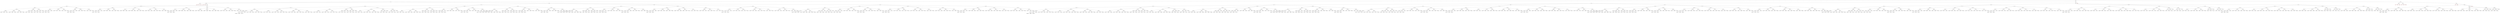 DiGraph {"(0, 0)" -> "(1, 2)";"(0, 0)" -> "(2, 3)";"(0, 0)" -> "(3, 3)";"(1, 2)" -> "(4, 4)";"(1, 2)" -> "(5, 5)";"(1, 2)" -> "(6, 5)";"(3, 3)" -> "(10, 5)";"(3, 3)" -> "(11, 6)";"(3, 3)" -> "(12, 6)";"(2, 3)" -> "(7, 5)";"(2, 3)" -> "(8, 6)";"(2, 3)" -> "(9, 6)";"(4, 4)" -> "(13, 6)";"(4, 4)" -> "(14, 7)";"(4, 4)" -> "(15, 7)";"(10, 5)" -> "(31, 7)";"(10, 5)" -> "(32, 8)";"(10, 5)" -> "(33, 8)";"(7, 5)" -> "(22, 7)";"(7, 5)" -> "(23, 8)";"(7, 5)" -> "(24, 8)";"(6, 5)" -> "(19, 7)";"(6, 5)" -> "(20, 8)";"(6, 5)" -> "(21, 8)";"(5, 5)" -> "(16, 7)";"(5, 5)" -> "(17, 8)";"(5, 5)" -> "(18, 8)";"(13, 6)" [color=red];"(12, 6)" -> "(37, 8)";"(12, 6)" -> "(38, 9)";"(12, 6)" -> "(39, 9)";"(11, 6)" -> "(34, 8)";"(11, 6)" -> "(35, 9)";"(11, 6)" -> "(36, 9)";"(9, 6)" [color=red];"(8, 6)" -> "(25, 8)";"(8, 6)" -> "(26, 9)";"(8, 6)" -> "(27, 9)";"(31, 7)" [color=red];"(22, 7)" -> "(67, 9)";"(22, 7)" -> "(68, 10)";"(22, 7)" -> "(69, 10)";"(19, 7)" -> "(58, 9)";"(19, 7)" -> "(59, 10)";"(19, 7)" -> "(60, 10)";"(16, 7)" [color=red];"(15, 7)" [color=red];"(14, 7)" [color=red];"(37, 8)" [color=red];"(34, 8)" [color=red];"(33, 8)" [color=red];"(32, 8)" [color=red];"(25, 8)" -> "(76, 10)";"(25, 8)" -> "(77, 11)";"(25, 8)" -> "(78, 11)";"(24, 8)" -> "(73, 10)";"(24, 8)" -> "(74, 11)";"(24, 8)" -> "(75, 11)";"(23, 8)" -> "(70, 10)";"(23, 8)" -> "(71, 11)";"(23, 8)" -> "(72, 11)";"(21, 8)" -> "(64, 10)";"(21, 8)" -> "(65, 11)";"(21, 8)" -> "(66, 11)";"(20, 8)" -> "(61, 10)";"(20, 8)" -> "(62, 11)";"(20, 8)" -> "(63, 11)";"(18, 8)" -> "(55, 10)";"(18, 8)" -> "(56, 11)";"(18, 8)" -> "(57, 11)";"(17, 8)" [color=red];"(67, 9)" -> "(202, 11)";"(67, 9)" -> "(203, 12)";"(67, 9)" -> "(204, 12)";"(58, 9)" -> "(175, 11)";"(58, 9)" -> "(176, 12)";"(58, 9)" -> "(177, 12)";"(39, 9)" -> "(118, 11)";"(39, 9)" -> "(119, 12)";"(39, 9)" -> "(120, 12)";"(38, 9)" [color=red];"(36, 9)" [color=red];"(35, 9)" [color=red];"(27, 9)" -> "(82, 11)";"(27, 9)" -> "(83, 12)";"(27, 9)" -> "(84, 12)";"(26, 9)" -> "(79, 11)";"(26, 9)" -> "(80, 12)";"(26, 9)" -> "(81, 12)";"(76, 10)" -> "(229, 12)";"(76, 10)" -> "(230, 13)";"(76, 10)" -> "(231, 13)";"(73, 10)" -> "(220, 12)";"(73, 10)" -> "(221, 13)";"(73, 10)" -> "(222, 13)";"(70, 10)" -> "(211, 12)";"(70, 10)" -> "(212, 13)";"(70, 10)" -> "(213, 13)";"(69, 10)" -> "(208, 12)";"(69, 10)" -> "(209, 13)";"(69, 10)" -> "(210, 13)";"(68, 10)" -> "(205, 12)";"(68, 10)" -> "(206, 13)";"(68, 10)" -> "(207, 13)";"(64, 10)" -> "(193, 12)";"(64, 10)" -> "(194, 13)";"(64, 10)" -> "(195, 13)";"(61, 10)" -> "(184, 12)";"(61, 10)" -> "(185, 13)";"(61, 10)" -> "(186, 13)";"(60, 10)" -> "(181, 12)";"(60, 10)" -> "(182, 13)";"(60, 10)" -> "(183, 13)";"(59, 10)" -> "(178, 12)";"(59, 10)" -> "(179, 13)";"(59, 10)" -> "(180, 13)";"(55, 10)" -> "(166, 12)";"(55, 10)" -> "(167, 13)";"(55, 10)" -> "(168, 13)";"(202, 11)" -> "(607, 13)";"(202, 11)" -> "(608, 14)";"(202, 11)" -> "(609, 14)";"(175, 11)" -> "(526, 13)";"(175, 11)" -> "(527, 14)";"(175, 11)" -> "(528, 14)";"(118, 11)" -> "(355, 13)";"(118, 11)" -> "(356, 14)";"(118, 11)" -> "(357, 14)";"(82, 11)" -> "(247, 13)";"(82, 11)" -> "(248, 14)";"(82, 11)" -> "(249, 14)";"(79, 11)" -> "(238, 13)";"(79, 11)" -> "(239, 14)";"(79, 11)" -> "(240, 14)";"(78, 11)" -> "(235, 13)";"(78, 11)" -> "(236, 14)";"(78, 11)" -> "(237, 14)";"(77, 11)" -> "(232, 13)";"(77, 11)" -> "(233, 14)";"(77, 11)" -> "(234, 14)";"(75, 11)" -> "(226, 13)";"(75, 11)" -> "(227, 14)";"(75, 11)" -> "(228, 14)";"(74, 11)" -> "(223, 13)";"(74, 11)" -> "(224, 14)";"(74, 11)" -> "(225, 14)";"(72, 11)" -> "(217, 13)";"(72, 11)" -> "(218, 14)";"(72, 11)" -> "(219, 14)";"(71, 11)" -> "(214, 13)";"(71, 11)" -> "(215, 14)";"(71, 11)" -> "(216, 14)";"(66, 11)" -> "(199, 13)";"(66, 11)" -> "(200, 14)";"(66, 11)" -> "(201, 14)";"(65, 11)" -> "(196, 13)";"(65, 11)" -> "(197, 14)";"(65, 11)" -> "(198, 14)";"(63, 11)" -> "(190, 13)";"(63, 11)" -> "(191, 14)";"(63, 11)" -> "(192, 14)";"(62, 11)" -> "(187, 13)";"(62, 11)" -> "(188, 14)";"(62, 11)" -> "(189, 14)";"(57, 11)" -> "(172, 13)";"(57, 11)" -> "(173, 14)";"(57, 11)" -> "(174, 14)";"(56, 11)" -> "(169, 13)";"(56, 11)" -> "(170, 14)";"(56, 11)" -> "(171, 14)";"(229, 12)" -> "(688, 14)";"(229, 12)" -> "(689, 15)";"(229, 12)" -> "(690, 15)";"(220, 12)" -> "(661, 14)";"(220, 12)" -> "(662, 15)";"(220, 12)" -> "(663, 15)";"(211, 12)" -> "(634, 14)";"(211, 12)" -> "(635, 15)";"(211, 12)" -> "(636, 15)";"(208, 12)" -> "(625, 14)";"(208, 12)" -> "(626, 15)";"(208, 12)" -> "(627, 15)";"(205, 12)" -> "(616, 14)";"(205, 12)" -> "(617, 15)";"(205, 12)" -> "(618, 15)";"(204, 12)" -> "(613, 14)";"(204, 12)" -> "(614, 15)";"(204, 12)" -> "(615, 15)";"(203, 12)" -> "(610, 14)";"(203, 12)" -> "(611, 15)";"(203, 12)" -> "(612, 15)";"(193, 12)" -> "(580, 14)";"(193, 12)" -> "(581, 15)";"(193, 12)" -> "(582, 15)";"(184, 12)" -> "(553, 14)";"(184, 12)" -> "(554, 15)";"(184, 12)" -> "(555, 15)";"(181, 12)" -> "(544, 14)";"(181, 12)" -> "(545, 15)";"(181, 12)" -> "(546, 15)";"(178, 12)" -> "(535, 14)";"(178, 12)" -> "(536, 15)";"(178, 12)" -> "(537, 15)";"(177, 12)" -> "(532, 14)";"(177, 12)" -> "(533, 15)";"(177, 12)" -> "(534, 15)";"(176, 12)" -> "(529, 14)";"(176, 12)" -> "(530, 15)";"(176, 12)" -> "(531, 15)";"(166, 12)" -> "(499, 14)";"(166, 12)" -> "(500, 15)";"(166, 12)" -> "(501, 15)";"(120, 12)" [color=red];"(119, 12)" -> "(358, 14)";"(119, 12)" -> "(359, 15)";"(119, 12)" -> "(360, 15)";"(84, 12)" -> "(253, 14)";"(84, 12)" -> "(254, 15)";"(84, 12)" -> "(255, 15)";"(83, 12)" -> "(250, 14)";"(83, 12)" -> "(251, 15)";"(83, 12)" -> "(252, 15)";"(81, 12)" -> "(244, 14)";"(81, 12)" -> "(245, 15)";"(81, 12)" -> "(246, 15)";"(80, 12)" -> "(241, 14)";"(80, 12)" -> "(242, 15)";"(80, 12)" -> "(243, 15)";"(607, 13)" -> "(1822, 15)";"(607, 13)" -> "(1823, 16)";"(607, 13)" -> "(1824, 16)";"(526, 13)" -> "(1579, 15)";"(526, 13)" -> "(1580, 16)";"(526, 13)" -> "(1581, 16)";"(355, 13)" -> "(1066, 15)";"(355, 13)" -> "(1067, 16)";"(355, 13)" -> "(1068, 16)";"(247, 13)" -> "(742, 15)";"(247, 13)" -> "(743, 16)";"(247, 13)" -> "(744, 16)";"(238, 13)" -> "(715, 15)";"(238, 13)" -> "(716, 16)";"(238, 13)" -> "(717, 16)";"(235, 13)" -> "(706, 15)";"(235, 13)" -> "(707, 16)";"(235, 13)" -> "(708, 16)";"(232, 13)" -> "(697, 15)";"(232, 13)" -> "(698, 16)";"(232, 13)" -> "(699, 16)";"(231, 13)" -> "(694, 15)";"(231, 13)" -> "(695, 16)";"(231, 13)" -> "(696, 16)";"(230, 13)" -> "(691, 15)";"(230, 13)" -> "(692, 16)";"(230, 13)" -> "(693, 16)";"(226, 13)" -> "(679, 15)";"(226, 13)" -> "(680, 16)";"(226, 13)" -> "(681, 16)";"(223, 13)" -> "(670, 15)";"(223, 13)" -> "(671, 16)";"(223, 13)" -> "(672, 16)";"(222, 13)" -> "(667, 15)";"(222, 13)" -> "(668, 16)";"(222, 13)" -> "(669, 16)";"(221, 13)" -> "(664, 15)";"(221, 13)" -> "(665, 16)";"(221, 13)" -> "(666, 16)";"(217, 13)" -> "(652, 15)";"(217, 13)" -> "(653, 16)";"(217, 13)" -> "(654, 16)";"(214, 13)" -> "(643, 15)";"(214, 13)" -> "(644, 16)";"(214, 13)" -> "(645, 16)";"(213, 13)" -> "(640, 15)";"(213, 13)" -> "(641, 16)";"(213, 13)" -> "(642, 16)";"(212, 13)" -> "(637, 15)";"(212, 13)" -> "(638, 16)";"(212, 13)" -> "(639, 16)";"(210, 13)" -> "(631, 15)";"(210, 13)" -> "(632, 16)";"(210, 13)" -> "(633, 16)";"(209, 13)" -> "(628, 15)";"(209, 13)" -> "(629, 16)";"(209, 13)" -> "(630, 16)";"(207, 13)" -> "(622, 15)";"(207, 13)" -> "(623, 16)";"(207, 13)" -> "(624, 16)";"(206, 13)" -> "(619, 15)";"(206, 13)" -> "(620, 16)";"(206, 13)" -> "(621, 16)";"(199, 13)" -> "(598, 15)";"(199, 13)" -> "(599, 16)";"(199, 13)" -> "(600, 16)";"(196, 13)" -> "(589, 15)";"(196, 13)" -> "(590, 16)";"(196, 13)" -> "(591, 16)";"(195, 13)" -> "(586, 15)";"(195, 13)" -> "(587, 16)";"(195, 13)" -> "(588, 16)";"(194, 13)" -> "(583, 15)";"(194, 13)" -> "(584, 16)";"(194, 13)" -> "(585, 16)";"(190, 13)" -> "(571, 15)";"(190, 13)" -> "(572, 16)";"(190, 13)" -> "(573, 16)";"(187, 13)" -> "(562, 15)";"(187, 13)" -> "(563, 16)";"(187, 13)" -> "(564, 16)";"(186, 13)" -> "(559, 15)";"(186, 13)" -> "(560, 16)";"(186, 13)" -> "(561, 16)";"(185, 13)" -> "(556, 15)";"(185, 13)" -> "(557, 16)";"(185, 13)" -> "(558, 16)";"(183, 13)" -> "(550, 15)";"(183, 13)" -> "(551, 16)";"(183, 13)" -> "(552, 16)";"(182, 13)" -> "(547, 15)";"(182, 13)" -> "(548, 16)";"(182, 13)" -> "(549, 16)";"(180, 13)" -> "(541, 15)";"(180, 13)" -> "(542, 16)";"(180, 13)" -> "(543, 16)";"(179, 13)" -> "(538, 15)";"(179, 13)" -> "(539, 16)";"(179, 13)" -> "(540, 16)";"(172, 13)" -> "(517, 15)";"(172, 13)" -> "(518, 16)";"(172, 13)" -> "(519, 16)";"(169, 13)" -> "(508, 15)";"(169, 13)" -> "(509, 16)";"(169, 13)" -> "(510, 16)";"(168, 13)" -> "(505, 15)";"(168, 13)" -> "(506, 16)";"(168, 13)" -> "(507, 16)";"(167, 13)" -> "(502, 15)";"(167, 13)" -> "(503, 16)";"(167, 13)" -> "(504, 16)";"(688, 14)" -> "(2065, 16)";"(688, 14)" -> "(2066, 17)";"(688, 14)" -> "(2067, 17)";"(661, 14)" -> "(1984, 16)";"(661, 14)" -> "(1985, 17)";"(661, 14)" -> "(1986, 17)";"(634, 14)" -> "(1903, 16)";"(634, 14)" -> "(1904, 17)";"(634, 14)" -> "(1905, 17)";"(625, 14)" -> "(1876, 16)";"(625, 14)" -> "(1877, 17)";"(625, 14)" -> "(1878, 17)";"(616, 14)" -> "(1849, 16)";"(616, 14)" -> "(1850, 17)";"(616, 14)" -> "(1851, 17)";"(613, 14)" -> "(1840, 16)";"(613, 14)" -> "(1841, 17)";"(613, 14)" -> "(1842, 17)";"(610, 14)" -> "(1831, 16)";"(610, 14)" -> "(1832, 17)";"(610, 14)" -> "(1833, 17)";"(609, 14)" -> "(1828, 16)";"(609, 14)" -> "(1829, 17)";"(609, 14)" -> "(1830, 17)";"(608, 14)" -> "(1825, 16)";"(608, 14)" -> "(1826, 17)";"(608, 14)" -> "(1827, 17)";"(580, 14)" -> "(1741, 16)";"(580, 14)" -> "(1742, 17)";"(580, 14)" -> "(1743, 17)";"(553, 14)" -> "(1660, 16)";"(553, 14)" -> "(1661, 17)";"(553, 14)" -> "(1662, 17)";"(544, 14)" -> "(1633, 16)";"(544, 14)" -> "(1634, 17)";"(544, 14)" -> "(1635, 17)";"(535, 14)" -> "(1606, 16)";"(535, 14)" -> "(1607, 17)";"(535, 14)" -> "(1608, 17)";"(532, 14)" -> "(1597, 16)";"(532, 14)" -> "(1598, 17)";"(532, 14)" -> "(1599, 17)";"(529, 14)" -> "(1588, 16)";"(529, 14)" -> "(1589, 17)";"(529, 14)" -> "(1590, 17)";"(528, 14)" -> "(1585, 16)";"(528, 14)" -> "(1586, 17)";"(528, 14)" -> "(1587, 17)";"(527, 14)" -> "(1582, 16)";"(527, 14)" -> "(1583, 17)";"(527, 14)" -> "(1584, 17)";"(499, 14)" -> "(1498, 16)";"(499, 14)" -> "(1499, 17)";"(499, 14)" -> "(1500, 17)";"(358, 14)" -> "(1075, 16)";"(358, 14)" -> "(1076, 17)";"(358, 14)" -> "(1077, 17)";"(357, 14)" -> "(1072, 16)";"(357, 14)" -> "(1073, 17)";"(357, 14)" -> "(1074, 17)";"(356, 14)" -> "(1069, 16)";"(356, 14)" -> "(1070, 17)";"(356, 14)" -> "(1071, 17)";"(253, 14)" -> "(760, 16)";"(253, 14)" -> "(761, 17)";"(253, 14)" -> "(762, 17)";"(250, 14)" -> "(751, 16)";"(250, 14)" -> "(752, 17)";"(250, 14)" -> "(753, 17)";"(249, 14)" -> "(748, 16)";"(249, 14)" -> "(749, 17)";"(249, 14)" -> "(750, 17)";"(248, 14)" -> "(745, 16)";"(248, 14)" -> "(746, 17)";"(248, 14)" -> "(747, 17)";"(244, 14)" -> "(733, 16)";"(244, 14)" -> "(734, 17)";"(244, 14)" -> "(735, 17)";"(241, 14)" -> "(724, 16)";"(241, 14)" -> "(725, 17)";"(241, 14)" -> "(726, 17)";"(240, 14)" -> "(721, 16)";"(240, 14)" -> "(722, 17)";"(240, 14)" -> "(723, 17)";"(239, 14)" -> "(718, 16)";"(239, 14)" -> "(719, 17)";"(239, 14)" -> "(720, 17)";"(237, 14)" -> "(712, 16)";"(237, 14)" -> "(713, 17)";"(237, 14)" -> "(714, 17)";"(236, 14)" -> "(709, 16)";"(236, 14)" -> "(710, 17)";"(236, 14)" -> "(711, 17)";"(234, 14)" -> "(703, 16)";"(234, 14)" -> "(704, 17)";"(234, 14)" -> "(705, 17)";"(233, 14)" -> "(700, 16)";"(233, 14)" -> "(701, 17)";"(233, 14)" -> "(702, 17)";"(228, 14)" -> "(685, 16)";"(228, 14)" -> "(686, 17)";"(228, 14)" -> "(687, 17)";"(227, 14)" -> "(682, 16)";"(227, 14)" -> "(683, 17)";"(227, 14)" -> "(684, 17)";"(225, 14)" -> "(676, 16)";"(225, 14)" -> "(677, 17)";"(225, 14)" -> "(678, 17)";"(224, 14)" -> "(673, 16)";"(224, 14)" -> "(674, 17)";"(224, 14)" -> "(675, 17)";"(219, 14)" -> "(658, 16)";"(219, 14)" -> "(659, 17)";"(219, 14)" -> "(660, 17)";"(218, 14)" -> "(655, 16)";"(218, 14)" -> "(656, 17)";"(218, 14)" -> "(657, 17)";"(216, 14)" -> "(649, 16)";"(216, 14)" -> "(650, 17)";"(216, 14)" -> "(651, 17)";"(215, 14)" -> "(646, 16)";"(215, 14)" -> "(647, 17)";"(215, 14)" -> "(648, 17)";"(201, 14)" -> "(604, 16)";"(201, 14)" -> "(605, 17)";"(201, 14)" -> "(606, 17)";"(200, 14)" -> "(601, 16)";"(200, 14)" -> "(602, 17)";"(200, 14)" -> "(603, 17)";"(198, 14)" -> "(595, 16)";"(198, 14)" -> "(596, 17)";"(198, 14)" -> "(597, 17)";"(197, 14)" -> "(592, 16)";"(197, 14)" -> "(593, 17)";"(197, 14)" -> "(594, 17)";"(192, 14)" -> "(577, 16)";"(192, 14)" -> "(578, 17)";"(192, 14)" -> "(579, 17)";"(191, 14)" -> "(574, 16)";"(191, 14)" -> "(575, 17)";"(191, 14)" -> "(576, 17)";"(189, 14)" -> "(568, 16)";"(189, 14)" -> "(569, 17)";"(189, 14)" -> "(570, 17)";"(188, 14)" -> "(565, 16)";"(188, 14)" -> "(566, 17)";"(188, 14)" -> "(567, 17)";"(174, 14)" -> "(523, 16)";"(174, 14)" -> "(524, 17)";"(174, 14)" -> "(525, 17)";"(173, 14)" -> "(520, 16)";"(173, 14)" -> "(521, 17)";"(173, 14)" -> "(522, 17)";"(171, 14)" -> "(514, 16)";"(171, 14)" -> "(515, 17)";"(171, 14)" -> "(516, 17)";"(170, 14)" -> "(511, 16)";"(170, 14)" -> "(512, 17)";"(170, 14)" -> "(513, 17)";"(1822, 15)" -> "(5467, 17)";"(1822, 15)" -> "(5468, 18)";"(1822, 15)" -> "(5469, 18)";"(1579, 15)" -> "(4738, 17)";"(1579, 15)" -> "(4739, 18)";"(1579, 15)" -> "(4740, 18)";"(1066, 15)" -> "(3199, 17)";"(1066, 15)" -> "(3200, 18)";"(1066, 15)" -> "(3201, 18)";"(742, 15)" -> "(2227, 17)";"(742, 15)" -> "(2228, 18)";"(742, 15)" -> "(2229, 18)";"(715, 15)" -> "(2146, 17)";"(715, 15)" -> "(2147, 18)";"(715, 15)" -> "(2148, 18)";"(706, 15)" -> "(2119, 17)";"(706, 15)" -> "(2120, 18)";"(706, 15)" -> "(2121, 18)";"(697, 15)" -> "(2092, 17)";"(697, 15)" -> "(2093, 18)";"(697, 15)" -> "(2094, 18)";"(694, 15)" -> "(2083, 17)";"(694, 15)" -> "(2084, 18)";"(694, 15)" -> "(2085, 18)";"(691, 15)" -> "(2074, 17)";"(691, 15)" -> "(2075, 18)";"(691, 15)" -> "(2076, 18)";"(690, 15)" -> "(2071, 17)";"(690, 15)" -> "(2072, 18)";"(690, 15)" -> "(2073, 18)";"(689, 15)" -> "(2068, 17)";"(689, 15)" -> "(2069, 18)";"(689, 15)" -> "(2070, 18)";"(679, 15)" -> "(2038, 17)";"(679, 15)" -> "(2039, 18)";"(679, 15)" -> "(2040, 18)";"(670, 15)" -> "(2011, 17)";"(670, 15)" -> "(2012, 18)";"(670, 15)" -> "(2013, 18)";"(667, 15)" -> "(2002, 17)";"(667, 15)" -> "(2003, 18)";"(667, 15)" -> "(2004, 18)";"(664, 15)" -> "(1993, 17)";"(664, 15)" -> "(1994, 18)";"(664, 15)" -> "(1995, 18)";"(663, 15)" -> "(1990, 17)";"(663, 15)" -> "(1991, 18)";"(663, 15)" -> "(1992, 18)";"(662, 15)" -> "(1987, 17)";"(662, 15)" -> "(1988, 18)";"(662, 15)" -> "(1989, 18)";"(652, 15)" -> "(1957, 17)";"(652, 15)" -> "(1958, 18)";"(652, 15)" -> "(1959, 18)";"(643, 15)" -> "(1930, 17)";"(643, 15)" -> "(1931, 18)";"(643, 15)" -> "(1932, 18)";"(640, 15)" -> "(1921, 17)";"(640, 15)" -> "(1922, 18)";"(640, 15)" -> "(1923, 18)";"(637, 15)" -> "(1912, 17)";"(637, 15)" -> "(1913, 18)";"(637, 15)" -> "(1914, 18)";"(636, 15)" -> "(1909, 17)";"(636, 15)" -> "(1910, 18)";"(636, 15)" -> "(1911, 18)";"(635, 15)" -> "(1906, 17)";"(635, 15)" -> "(1907, 18)";"(635, 15)" -> "(1908, 18)";"(631, 15)" -> "(1894, 17)";"(631, 15)" -> "(1895, 18)";"(631, 15)" -> "(1896, 18)";"(628, 15)" -> "(1885, 17)";"(628, 15)" -> "(1886, 18)";"(628, 15)" -> "(1887, 18)";"(627, 15)" -> "(1882, 17)";"(627, 15)" -> "(1883, 18)";"(627, 15)" -> "(1884, 18)";"(626, 15)" -> "(1879, 17)";"(626, 15)" -> "(1880, 18)";"(626, 15)" -> "(1881, 18)";"(622, 15)" -> "(1867, 17)";"(622, 15)" -> "(1868, 18)";"(622, 15)" -> "(1869, 18)";"(619, 15)" -> "(1858, 17)";"(619, 15)" -> "(1859, 18)";"(619, 15)" -> "(1860, 18)";"(618, 15)" -> "(1855, 17)";"(618, 15)" -> "(1856, 18)";"(618, 15)" -> "(1857, 18)";"(617, 15)" -> "(1852, 17)";"(617, 15)" -> "(1853, 18)";"(617, 15)" -> "(1854, 18)";"(615, 15)" -> "(1846, 17)";"(615, 15)" -> "(1847, 18)";"(615, 15)" -> "(1848, 18)";"(614, 15)" -> "(1843, 17)";"(614, 15)" -> "(1844, 18)";"(614, 15)" -> "(1845, 18)";"(612, 15)" -> "(1837, 17)";"(612, 15)" -> "(1838, 18)";"(612, 15)" -> "(1839, 18)";"(611, 15)" -> "(1834, 17)";"(611, 15)" -> "(1835, 18)";"(611, 15)" -> "(1836, 18)";"(598, 15)" -> "(1795, 17)";"(598, 15)" -> "(1796, 18)";"(598, 15)" -> "(1797, 18)";"(589, 15)" -> "(1768, 17)";"(589, 15)" -> "(1769, 18)";"(589, 15)" -> "(1770, 18)";"(586, 15)" -> "(1759, 17)";"(586, 15)" -> "(1760, 18)";"(586, 15)" -> "(1761, 18)";"(583, 15)" -> "(1750, 17)";"(583, 15)" -> "(1751, 18)";"(583, 15)" -> "(1752, 18)";"(582, 15)" -> "(1747, 17)";"(582, 15)" -> "(1748, 18)";"(582, 15)" -> "(1749, 18)";"(581, 15)" -> "(1744, 17)";"(581, 15)" -> "(1745, 18)";"(581, 15)" -> "(1746, 18)";"(571, 15)" -> "(1714, 17)";"(571, 15)" -> "(1715, 18)";"(571, 15)" -> "(1716, 18)";"(562, 15)" -> "(1687, 17)";"(562, 15)" -> "(1688, 18)";"(562, 15)" -> "(1689, 18)";"(559, 15)" -> "(1678, 17)";"(559, 15)" -> "(1679, 18)";"(559, 15)" -> "(1680, 18)";"(556, 15)" -> "(1669, 17)";"(556, 15)" -> "(1670, 18)";"(556, 15)" -> "(1671, 18)";"(555, 15)" -> "(1666, 17)";"(555, 15)" -> "(1667, 18)";"(555, 15)" -> "(1668, 18)";"(554, 15)" -> "(1663, 17)";"(554, 15)" -> "(1664, 18)";"(554, 15)" -> "(1665, 18)";"(550, 15)" -> "(1651, 17)";"(550, 15)" -> "(1652, 18)";"(550, 15)" -> "(1653, 18)";"(547, 15)" -> "(1642, 17)";"(547, 15)" -> "(1643, 18)";"(547, 15)" -> "(1644, 18)";"(546, 15)" -> "(1639, 17)";"(546, 15)" -> "(1640, 18)";"(546, 15)" -> "(1641, 18)";"(545, 15)" -> "(1636, 17)";"(545, 15)" -> "(1637, 18)";"(545, 15)" -> "(1638, 18)";"(541, 15)" -> "(1624, 17)";"(541, 15)" -> "(1625, 18)";"(541, 15)" -> "(1626, 18)";"(538, 15)" -> "(1615, 17)";"(538, 15)" -> "(1616, 18)";"(538, 15)" -> "(1617, 18)";"(537, 15)" -> "(1612, 17)";"(537, 15)" -> "(1613, 18)";"(537, 15)" -> "(1614, 18)";"(536, 15)" -> "(1609, 17)";"(536, 15)" -> "(1610, 18)";"(536, 15)" -> "(1611, 18)";"(534, 15)" -> "(1603, 17)";"(534, 15)" -> "(1604, 18)";"(534, 15)" -> "(1605, 18)";"(533, 15)" -> "(1600, 17)";"(533, 15)" -> "(1601, 18)";"(533, 15)" -> "(1602, 18)";"(531, 15)" -> "(1594, 17)";"(531, 15)" -> "(1595, 18)";"(531, 15)" -> "(1596, 18)";"(530, 15)" -> "(1591, 17)";"(530, 15)" -> "(1592, 18)";"(530, 15)" -> "(1593, 18)";"(517, 15)" -> "(1552, 17)";"(517, 15)" -> "(1553, 18)";"(517, 15)" -> "(1554, 18)";"(508, 15)" -> "(1525, 17)";"(508, 15)" -> "(1526, 18)";"(508, 15)" -> "(1527, 18)";"(505, 15)" -> "(1516, 17)";"(505, 15)" -> "(1517, 18)";"(505, 15)" -> "(1518, 18)";"(502, 15)" -> "(1507, 17)";"(502, 15)" -> "(1508, 18)";"(502, 15)" -> "(1509, 18)";"(501, 15)" -> "(1504, 17)";"(501, 15)" -> "(1505, 18)";"(501, 15)" -> "(1506, 18)";"(500, 15)" -> "(1501, 17)";"(500, 15)" -> "(1502, 18)";"(500, 15)" -> "(1503, 18)";"(360, 15)" -> "(1081, 17)";"(360, 15)" -> "(1082, 18)";"(360, 15)" -> "(1083, 18)";"(359, 15)" -> "(1078, 17)";"(359, 15)" -> "(1079, 18)";"(359, 15)" -> "(1080, 18)";"(255, 15)" -> "(766, 17)";"(255, 15)" -> "(767, 18)";"(255, 15)" -> "(768, 18)";"(254, 15)" -> "(763, 17)";"(254, 15)" -> "(764, 18)";"(254, 15)" -> "(765, 18)";"(252, 15)" -> "(757, 17)";"(252, 15)" -> "(758, 18)";"(252, 15)" -> "(759, 18)";"(251, 15)" -> "(754, 17)";"(251, 15)" -> "(755, 18)";"(251, 15)" -> "(756, 18)";"(246, 15)" -> "(739, 17)";"(246, 15)" -> "(740, 18)";"(246, 15)" -> "(741, 18)";"(245, 15)" -> "(736, 17)";"(245, 15)" -> "(737, 18)";"(245, 15)" -> "(738, 18)";"(243, 15)" -> "(730, 17)";"(243, 15)" -> "(731, 18)";"(243, 15)" -> "(732, 18)";"(242, 15)" -> "(727, 17)";"(242, 15)" -> "(728, 18)";"(242, 15)" -> "(729, 18)";"(2065, 16)" -> "(6196, 18)";"(2065, 16)" -> "(6197, 19)";"(2065, 16)" -> "(6198, 19)";"(1984, 16)" -> "(5953, 18)";"(1984, 16)" -> "(5954, 19)";"(1984, 16)" -> "(5955, 19)";"(1903, 16)" -> "(5710, 18)";"(1903, 16)" -> "(5711, 19)";"(1903, 16)" -> "(5712, 19)";"(1876, 16)" -> "(5629, 18)";"(1876, 16)" -> "(5630, 19)";"(1876, 16)" -> "(5631, 19)";"(1849, 16)" -> "(5548, 18)";"(1849, 16)" -> "(5549, 19)";"(1849, 16)" -> "(5550, 19)";"(1840, 16)" -> "(5521, 18)";"(1840, 16)" -> "(5522, 19)";"(1840, 16)" -> "(5523, 19)";"(1831, 16)" -> "(5494, 18)";"(1831, 16)" -> "(5495, 19)";"(1831, 16)" -> "(5496, 19)";"(1828, 16)" -> "(5485, 18)";"(1828, 16)" -> "(5486, 19)";"(1828, 16)" -> "(5487, 19)";"(1825, 16)" -> "(5476, 18)";"(1825, 16)" -> "(5477, 19)";"(1825, 16)" -> "(5478, 19)";"(1824, 16)" -> "(5473, 18)";"(1824, 16)" -> "(5474, 19)";"(1824, 16)" -> "(5475, 19)";"(1823, 16)" -> "(5470, 18)";"(1823, 16)" -> "(5471, 19)";"(1823, 16)" -> "(5472, 19)";"(1741, 16)" -> "(5224, 18)";"(1741, 16)" -> "(5225, 19)";"(1741, 16)" -> "(5226, 19)";"(1660, 16)" -> "(4981, 18)";"(1660, 16)" -> "(4982, 19)";"(1660, 16)" -> "(4983, 19)";"(1633, 16)" -> "(4900, 18)";"(1633, 16)" -> "(4901, 19)";"(1633, 16)" -> "(4902, 19)";"(1606, 16)" -> "(4819, 18)";"(1606, 16)" -> "(4820, 19)";"(1606, 16)" -> "(4821, 19)";"(1597, 16)" -> "(4792, 18)";"(1597, 16)" -> "(4793, 19)";"(1597, 16)" -> "(4794, 19)";"(1588, 16)" -> "(4765, 18)";"(1588, 16)" -> "(4766, 19)";"(1588, 16)" -> "(4767, 19)";"(1585, 16)" -> "(4756, 18)";"(1585, 16)" -> "(4757, 19)";"(1585, 16)" -> "(4758, 19)";"(1582, 16)" -> "(4747, 18)";"(1582, 16)" -> "(4748, 19)";"(1582, 16)" -> "(4749, 19)";"(1581, 16)" -> "(4744, 18)";"(1581, 16)" -> "(4745, 19)";"(1581, 16)" -> "(4746, 19)";"(1580, 16)" -> "(4741, 18)";"(1580, 16)" -> "(4742, 19)";"(1580, 16)" -> "(4743, 19)";"(1498, 16)" -> "(4495, 18)";"(1498, 16)" -> "(4496, 19)";"(1498, 16)" -> "(4497, 19)";"(1075, 16)" -> "(3226, 18)";"(1075, 16)" -> "(3227, 19)";"(1075, 16)" -> "(3228, 19)";"(1072, 16)" -> "(3217, 18)";"(1072, 16)" -> "(3218, 19)";"(1072, 16)" -> "(3219, 19)";"(1069, 16)" -> "(3208, 18)";"(1069, 16)" -> "(3209, 19)";"(1069, 16)" -> "(3210, 19)";"(1068, 16)" -> "(3205, 18)";"(1068, 16)" -> "(3206, 19)";"(1068, 16)" -> "(3207, 19)";"(1067, 16)" -> "(3202, 18)";"(1067, 16)" -> "(3203, 19)";"(1067, 16)" -> "(3204, 19)";"(760, 16)" -> "(2281, 18)";"(760, 16)" -> "(2282, 19)";"(760, 16)" -> "(2283, 19)";"(751, 16)" -> "(2254, 18)";"(751, 16)" -> "(2255, 19)";"(751, 16)" -> "(2256, 19)";"(748, 16)" -> "(2245, 18)";"(748, 16)" -> "(2246, 19)";"(748, 16)" -> "(2247, 19)";"(745, 16)" -> "(2236, 18)";"(745, 16)" -> "(2237, 19)";"(745, 16)" -> "(2238, 19)";"(744, 16)" -> "(2233, 18)";"(744, 16)" -> "(2234, 19)";"(744, 16)" -> "(2235, 19)";"(743, 16)" -> "(2230, 18)";"(743, 16)" -> "(2231, 19)";"(743, 16)" -> "(2232, 19)";"(733, 16)" -> "(2200, 18)";"(733, 16)" -> "(2201, 19)";"(733, 16)" -> "(2202, 19)";"(724, 16)" -> "(2173, 18)";"(724, 16)" -> "(2174, 19)";"(724, 16)" -> "(2175, 19)";"(721, 16)" -> "(2164, 18)";"(721, 16)" -> "(2165, 19)";"(721, 16)" -> "(2166, 19)";"(718, 16)" -> "(2155, 18)";"(718, 16)" -> "(2156, 19)";"(718, 16)" -> "(2157, 19)";"(717, 16)" -> "(2152, 18)";"(717, 16)" -> "(2153, 19)";"(717, 16)" -> "(2154, 19)";"(716, 16)" -> "(2149, 18)";"(716, 16)" -> "(2150, 19)";"(716, 16)" -> "(2151, 19)";"(712, 16)" -> "(2137, 18)";"(712, 16)" -> "(2138, 19)";"(712, 16)" -> "(2139, 19)";"(709, 16)" -> "(2128, 18)";"(709, 16)" -> "(2129, 19)";"(709, 16)" -> "(2130, 19)";"(708, 16)" -> "(2125, 18)";"(708, 16)" -> "(2126, 19)";"(708, 16)" -> "(2127, 19)";"(707, 16)" -> "(2122, 18)";"(707, 16)" -> "(2123, 19)";"(707, 16)" -> "(2124, 19)";"(703, 16)" -> "(2110, 18)";"(703, 16)" -> "(2111, 19)";"(703, 16)" -> "(2112, 19)";"(700, 16)" -> "(2101, 18)";"(700, 16)" -> "(2102, 19)";"(700, 16)" -> "(2103, 19)";"(699, 16)" -> "(2098, 18)";"(699, 16)" -> "(2099, 19)";"(699, 16)" -> "(2100, 19)";"(698, 16)" -> "(2095, 18)";"(698, 16)" -> "(2096, 19)";"(698, 16)" -> "(2097, 19)";"(696, 16)" -> "(2089, 18)";"(696, 16)" -> "(2090, 19)";"(696, 16)" -> "(2091, 19)";"(695, 16)" -> "(2086, 18)";"(695, 16)" -> "(2087, 19)";"(695, 16)" -> "(2088, 19)";"(693, 16)" -> "(2080, 18)";"(693, 16)" -> "(2081, 19)";"(693, 16)" -> "(2082, 19)";"(692, 16)" -> "(2077, 18)";"(692, 16)" -> "(2078, 19)";"(692, 16)" -> "(2079, 19)";"(685, 16)" -> "(2056, 18)";"(685, 16)" -> "(2057, 19)";"(685, 16)" -> "(2058, 19)";"(682, 16)" -> "(2047, 18)";"(682, 16)" -> "(2048, 19)";"(682, 16)" -> "(2049, 19)";"(681, 16)" -> "(2044, 18)";"(681, 16)" -> "(2045, 19)";"(681, 16)" -> "(2046, 19)";"(680, 16)" -> "(2041, 18)";"(680, 16)" -> "(2042, 19)";"(680, 16)" -> "(2043, 19)";"(676, 16)" -> "(2029, 18)";"(676, 16)" -> "(2030, 19)";"(676, 16)" -> "(2031, 19)";"(673, 16)" -> "(2020, 18)";"(673, 16)" -> "(2021, 19)";"(673, 16)" -> "(2022, 19)";"(672, 16)" -> "(2017, 18)";"(672, 16)" -> "(2018, 19)";"(672, 16)" -> "(2019, 19)";"(671, 16)" -> "(2014, 18)";"(671, 16)" -> "(2015, 19)";"(671, 16)" -> "(2016, 19)";"(669, 16)" -> "(2008, 18)";"(669, 16)" -> "(2009, 19)";"(669, 16)" -> "(2010, 19)";"(668, 16)" -> "(2005, 18)";"(668, 16)" -> "(2006, 19)";"(668, 16)" -> "(2007, 19)";"(666, 16)" -> "(1999, 18)";"(666, 16)" -> "(2000, 19)";"(666, 16)" -> "(2001, 19)";"(665, 16)" -> "(1996, 18)";"(665, 16)" -> "(1997, 19)";"(665, 16)" -> "(1998, 19)";"(658, 16)" -> "(1975, 18)";"(658, 16)" -> "(1976, 19)";"(658, 16)" -> "(1977, 19)";"(655, 16)" -> "(1966, 18)";"(655, 16)" -> "(1967, 19)";"(655, 16)" -> "(1968, 19)";"(654, 16)" -> "(1963, 18)";"(654, 16)" -> "(1964, 19)";"(654, 16)" -> "(1965, 19)";"(653, 16)" -> "(1960, 18)";"(653, 16)" -> "(1961, 19)";"(653, 16)" -> "(1962, 19)";"(649, 16)" -> "(1948, 18)";"(649, 16)" -> "(1949, 19)";"(649, 16)" -> "(1950, 19)";"(646, 16)" -> "(1939, 18)";"(646, 16)" -> "(1940, 19)";"(646, 16)" -> "(1941, 19)";"(645, 16)" -> "(1936, 18)";"(645, 16)" -> "(1937, 19)";"(645, 16)" -> "(1938, 19)";"(644, 16)" -> "(1933, 18)";"(644, 16)" -> "(1934, 19)";"(644, 16)" -> "(1935, 19)";"(642, 16)" -> "(1927, 18)";"(642, 16)" -> "(1928, 19)";"(642, 16)" -> "(1929, 19)";"(641, 16)" -> "(1924, 18)";"(641, 16)" -> "(1925, 19)";"(641, 16)" -> "(1926, 19)";"(639, 16)" -> "(1918, 18)";"(639, 16)" -> "(1919, 19)";"(639, 16)" -> "(1920, 19)";"(638, 16)" -> "(1915, 18)";"(638, 16)" -> "(1916, 19)";"(638, 16)" -> "(1917, 19)";"(633, 16)" -> "(1900, 18)";"(633, 16)" -> "(1901, 19)";"(633, 16)" -> "(1902, 19)";"(632, 16)" -> "(1897, 18)";"(632, 16)" -> "(1898, 19)";"(632, 16)" -> "(1899, 19)";"(630, 16)" -> "(1891, 18)";"(630, 16)" -> "(1892, 19)";"(630, 16)" -> "(1893, 19)";"(629, 16)" -> "(1888, 18)";"(629, 16)" -> "(1889, 19)";"(629, 16)" -> "(1890, 19)";"(624, 16)" -> "(1873, 18)";"(624, 16)" -> "(1874, 19)";"(624, 16)" -> "(1875, 19)";"(623, 16)" -> "(1870, 18)";"(623, 16)" -> "(1871, 19)";"(623, 16)" -> "(1872, 19)";"(621, 16)" -> "(1864, 18)";"(621, 16)" -> "(1865, 19)";"(621, 16)" -> "(1866, 19)";"(620, 16)" -> "(1861, 18)";"(620, 16)" -> "(1862, 19)";"(620, 16)" -> "(1863, 19)";"(604, 16)" -> "(1813, 18)";"(604, 16)" -> "(1814, 19)";"(604, 16)" -> "(1815, 19)";"(601, 16)" -> "(1804, 18)";"(601, 16)" -> "(1805, 19)";"(601, 16)" -> "(1806, 19)";"(600, 16)" -> "(1801, 18)";"(600, 16)" -> "(1802, 19)";"(600, 16)" -> "(1803, 19)";"(599, 16)" -> "(1798, 18)";"(599, 16)" -> "(1799, 19)";"(599, 16)" -> "(1800, 19)";"(595, 16)" -> "(1786, 18)";"(595, 16)" -> "(1787, 19)";"(595, 16)" -> "(1788, 19)";"(592, 16)" -> "(1777, 18)";"(592, 16)" -> "(1778, 19)";"(592, 16)" -> "(1779, 19)";"(591, 16)" -> "(1774, 18)";"(591, 16)" -> "(1775, 19)";"(591, 16)" -> "(1776, 19)";"(590, 16)" -> "(1771, 18)";"(590, 16)" -> "(1772, 19)";"(590, 16)" -> "(1773, 19)";"(588, 16)" -> "(1765, 18)";"(588, 16)" -> "(1766, 19)";"(588, 16)" -> "(1767, 19)";"(587, 16)" -> "(1762, 18)";"(587, 16)" -> "(1763, 19)";"(587, 16)" -> "(1764, 19)";"(585, 16)" -> "(1756, 18)";"(585, 16)" -> "(1757, 19)";"(585, 16)" -> "(1758, 19)";"(584, 16)" -> "(1753, 18)";"(584, 16)" -> "(1754, 19)";"(584, 16)" -> "(1755, 19)";"(577, 16)" -> "(1732, 18)";"(577, 16)" -> "(1733, 19)";"(577, 16)" -> "(1734, 19)";"(574, 16)" -> "(1723, 18)";"(574, 16)" -> "(1724, 19)";"(574, 16)" -> "(1725, 19)";"(573, 16)" -> "(1720, 18)";"(573, 16)" -> "(1721, 19)";"(573, 16)" -> "(1722, 19)";"(572, 16)" -> "(1717, 18)";"(572, 16)" -> "(1718, 19)";"(572, 16)" -> "(1719, 19)";"(568, 16)" -> "(1705, 18)";"(568, 16)" -> "(1706, 19)";"(568, 16)" -> "(1707, 19)";"(565, 16)" -> "(1696, 18)";"(565, 16)" -> "(1697, 19)";"(565, 16)" -> "(1698, 19)";"(564, 16)" -> "(1693, 18)";"(564, 16)" -> "(1694, 19)";"(564, 16)" -> "(1695, 19)";"(563, 16)" -> "(1690, 18)";"(563, 16)" -> "(1691, 19)";"(563, 16)" -> "(1692, 19)";"(561, 16)" -> "(1684, 18)";"(561, 16)" -> "(1685, 19)";"(561, 16)" -> "(1686, 19)";"(560, 16)" -> "(1681, 18)";"(560, 16)" -> "(1682, 19)";"(560, 16)" -> "(1683, 19)";"(558, 16)" -> "(1675, 18)";"(558, 16)" -> "(1676, 19)";"(558, 16)" -> "(1677, 19)";"(557, 16)" -> "(1672, 18)";"(557, 16)" -> "(1673, 19)";"(557, 16)" -> "(1674, 19)";"(552, 16)" -> "(1657, 18)";"(552, 16)" -> "(1658, 19)";"(552, 16)" -> "(1659, 19)";"(551, 16)" -> "(1654, 18)";"(551, 16)" -> "(1655, 19)";"(551, 16)" -> "(1656, 19)";"(549, 16)" -> "(1648, 18)";"(549, 16)" -> "(1649, 19)";"(549, 16)" -> "(1650, 19)";"(548, 16)" -> "(1645, 18)";"(548, 16)" -> "(1646, 19)";"(548, 16)" -> "(1647, 19)";"(543, 16)" -> "(1630, 18)";"(543, 16)" -> "(1631, 19)";"(543, 16)" -> "(1632, 19)";"(542, 16)" -> "(1627, 18)";"(542, 16)" -> "(1628, 19)";"(542, 16)" -> "(1629, 19)";"(540, 16)" -> "(1621, 18)";"(540, 16)" -> "(1622, 19)";"(540, 16)" -> "(1623, 19)";"(539, 16)" -> "(1618, 18)";"(539, 16)" -> "(1619, 19)";"(539, 16)" -> "(1620, 19)";"(523, 16)" -> "(1570, 18)";"(523, 16)" -> "(1571, 19)";"(523, 16)" -> "(1572, 19)";"(520, 16)" -> "(1561, 18)";"(520, 16)" -> "(1562, 19)";"(520, 16)" -> "(1563, 19)";"(519, 16)" -> "(1558, 18)";"(519, 16)" -> "(1559, 19)";"(519, 16)" -> "(1560, 19)";"(518, 16)" -> "(1555, 18)";"(518, 16)" -> "(1556, 19)";"(518, 16)" -> "(1557, 19)";"(514, 16)" -> "(1543, 18)";"(514, 16)" -> "(1544, 19)";"(514, 16)" -> "(1545, 19)";"(511, 16)" -> "(1534, 18)";"(511, 16)" -> "(1535, 19)";"(511, 16)" -> "(1536, 19)";"(510, 16)" -> "(1531, 18)";"(510, 16)" -> "(1532, 19)";"(510, 16)" -> "(1533, 19)";"(509, 16)" -> "(1528, 18)";"(509, 16)" -> "(1529, 19)";"(509, 16)" -> "(1530, 19)";"(507, 16)" -> "(1522, 18)";"(507, 16)" -> "(1523, 19)";"(507, 16)" -> "(1524, 19)";"(506, 16)" -> "(1519, 18)";"(506, 16)" -> "(1520, 19)";"(506, 16)" -> "(1521, 19)";"(504, 16)" -> "(1513, 18)";"(504, 16)" -> "(1514, 19)";"(504, 16)" -> "(1515, 19)";"(503, 16)" -> "(1510, 18)";"(503, 16)" -> "(1511, 19)";"(503, 16)" -> "(1512, 19)";"(5467, 17)" -> "(16402, 19)";"(5467, 17)" -> "(16403, 20)";"(5467, 17)" -> "(16404, 20)";"(4738, 17)" -> "(14215, 19)";"(4738, 17)" -> "(14216, 20)";"(4738, 17)" -> "(14217, 20)";"(3199, 17)" -> "(9598, 19)";"(3199, 17)" -> "(9599, 20)";"(3199, 17)" -> "(9600, 20)";"(2227, 17)" -> "(6682, 19)";"(2227, 17)" -> "(6683, 20)";"(2227, 17)" -> "(6684, 20)";"(2146, 17)" -> "(6439, 19)";"(2146, 17)" -> "(6440, 20)";"(2146, 17)" -> "(6441, 20)";"(2119, 17)" -> "(6358, 19)";"(2119, 17)" -> "(6359, 20)";"(2119, 17)" -> "(6360, 20)";"(2092, 17)" -> "(6277, 19)";"(2092, 17)" -> "(6278, 20)";"(2092, 17)" -> "(6279, 20)";"(2083, 17)" -> "(6250, 19)";"(2083, 17)" -> "(6251, 20)";"(2083, 17)" -> "(6252, 20)";"(2074, 17)" -> "(6223, 19)";"(2074, 17)" -> "(6224, 20)";"(2074, 17)" -> "(6225, 20)";"(2071, 17)" -> "(6214, 19)";"(2071, 17)" -> "(6215, 20)";"(2071, 17)" -> "(6216, 20)";"(2068, 17)" -> "(6205, 19)";"(2068, 17)" -> "(6206, 20)";"(2068, 17)" -> "(6207, 20)";"(2067, 17)" -> "(6202, 19)";"(2067, 17)" -> "(6203, 20)";"(2067, 17)" -> "(6204, 20)";"(2066, 17)" -> "(6199, 19)";"(2066, 17)" -> "(6200, 20)";"(2066, 17)" -> "(6201, 20)";"(2038, 17)" -> "(6115, 19)";"(2038, 17)" -> "(6116, 20)";"(2038, 17)" -> "(6117, 20)";"(2011, 17)" -> "(6034, 19)";"(2011, 17)" -> "(6035, 20)";"(2011, 17)" -> "(6036, 20)";"(2002, 17)" -> "(6007, 19)";"(2002, 17)" -> "(6008, 20)";"(2002, 17)" -> "(6009, 20)";"(1993, 17)" -> "(5980, 19)";"(1993, 17)" -> "(5981, 20)";"(1993, 17)" -> "(5982, 20)";"(1990, 17)" -> "(5971, 19)";"(1990, 17)" -> "(5972, 20)";"(1990, 17)" -> "(5973, 20)";"(1987, 17)" -> "(5962, 19)";"(1987, 17)" -> "(5963, 20)";"(1987, 17)" -> "(5964, 20)";"(1986, 17)" -> "(5959, 19)";"(1986, 17)" -> "(5960, 20)";"(1986, 17)" -> "(5961, 20)";"(1985, 17)" -> "(5956, 19)";"(1985, 17)" -> "(5957, 20)";"(1985, 17)" -> "(5958, 20)";"(1957, 17)" -> "(5872, 19)";"(1957, 17)" -> "(5873, 20)";"(1957, 17)" -> "(5874, 20)";"(1930, 17)" -> "(5791, 19)";"(1930, 17)" -> "(5792, 20)";"(1930, 17)" -> "(5793, 20)";"(1921, 17)" -> "(5764, 19)";"(1921, 17)" -> "(5765, 20)";"(1921, 17)" -> "(5766, 20)";"(1912, 17)" -> "(5737, 19)";"(1912, 17)" -> "(5738, 20)";"(1912, 17)" -> "(5739, 20)";"(1909, 17)" -> "(5728, 19)";"(1909, 17)" -> "(5729, 20)";"(1909, 17)" -> "(5730, 20)";"(1906, 17)" -> "(5719, 19)";"(1906, 17)" -> "(5720, 20)";"(1906, 17)" -> "(5721, 20)";"(1905, 17)" -> "(5716, 19)";"(1905, 17)" -> "(5717, 20)";"(1905, 17)" -> "(5718, 20)";"(1904, 17)" -> "(5713, 19)";"(1904, 17)" -> "(5714, 20)";"(1904, 17)" -> "(5715, 20)";"(1894, 17)" -> "(5683, 19)";"(1894, 17)" -> "(5684, 20)";"(1894, 17)" -> "(5685, 20)";"(1885, 17)" -> "(5656, 19)";"(1885, 17)" -> "(5657, 20)";"(1885, 17)" -> "(5658, 20)";"(1882, 17)" -> "(5647, 19)";"(1882, 17)" -> "(5648, 20)";"(1882, 17)" -> "(5649, 20)";"(1879, 17)" -> "(5638, 19)";"(1879, 17)" -> "(5639, 20)";"(1879, 17)" -> "(5640, 20)";"(1878, 17)" -> "(5635, 19)";"(1878, 17)" -> "(5636, 20)";"(1878, 17)" -> "(5637, 20)";"(1877, 17)" -> "(5632, 19)";"(1877, 17)" -> "(5633, 20)";"(1877, 17)" -> "(5634, 20)";"(1867, 17)" -> "(5602, 19)";"(1867, 17)" -> "(5603, 20)";"(1867, 17)" -> "(5604, 20)";"(1858, 17)" -> "(5575, 19)";"(1858, 17)" -> "(5576, 20)";"(1858, 17)" -> "(5577, 20)";"(1855, 17)" -> "(5566, 19)";"(1855, 17)" -> "(5567, 20)";"(1855, 17)" -> "(5568, 20)";"(1852, 17)" -> "(5557, 19)";"(1852, 17)" -> "(5558, 20)";"(1852, 17)" -> "(5559, 20)";"(1851, 17)" -> "(5554, 19)";"(1851, 17)" -> "(5555, 20)";"(1851, 17)" -> "(5556, 20)";"(1850, 17)" -> "(5551, 19)";"(1850, 17)" -> "(5552, 20)";"(1850, 17)" -> "(5553, 20)";"(1846, 17)" -> "(5539, 19)";"(1846, 17)" -> "(5540, 20)";"(1846, 17)" -> "(5541, 20)";"(1843, 17)" -> "(5530, 19)";"(1843, 17)" -> "(5531, 20)";"(1843, 17)" -> "(5532, 20)";"(1842, 17)" -> "(5527, 19)";"(1842, 17)" -> "(5528, 20)";"(1842, 17)" -> "(5529, 20)";"(1841, 17)" -> "(5524, 19)";"(1841, 17)" -> "(5525, 20)";"(1841, 17)" -> "(5526, 20)";"(1837, 17)" -> "(5512, 19)";"(1837, 17)" -> "(5513, 20)";"(1837, 17)" -> "(5514, 20)";"(1834, 17)" -> "(5503, 19)";"(1834, 17)" -> "(5504, 20)";"(1834, 17)" -> "(5505, 20)";"(1833, 17)" -> "(5500, 19)";"(1833, 17)" -> "(5501, 20)";"(1833, 17)" -> "(5502, 20)";"(1832, 17)" -> "(5497, 19)";"(1832, 17)" -> "(5498, 20)";"(1832, 17)" -> "(5499, 20)";"(1830, 17)" -> "(5491, 19)";"(1830, 17)" -> "(5492, 20)";"(1830, 17)" -> "(5493, 20)";"(1829, 17)" -> "(5488, 19)";"(1829, 17)" -> "(5489, 20)";"(1829, 17)" -> "(5490, 20)";"(1827, 17)" -> "(5482, 19)";"(1827, 17)" -> "(5483, 20)";"(1827, 17)" -> "(5484, 20)";"(1826, 17)" -> "(5479, 19)";"(1826, 17)" -> "(5480, 20)";"(1826, 17)" -> "(5481, 20)";"(1795, 17)" -> "(5386, 19)";"(1795, 17)" -> "(5387, 20)";"(1795, 17)" -> "(5388, 20)";"(1768, 17)" -> "(5305, 19)";"(1768, 17)" -> "(5306, 20)";"(1768, 17)" -> "(5307, 20)";"(1759, 17)" -> "(5278, 19)";"(1759, 17)" -> "(5279, 20)";"(1759, 17)" -> "(5280, 20)";"(1750, 17)" -> "(5251, 19)";"(1750, 17)" -> "(5252, 20)";"(1750, 17)" -> "(5253, 20)";"(1747, 17)" -> "(5242, 19)";"(1747, 17)" -> "(5243, 20)";"(1747, 17)" -> "(5244, 20)";"(1744, 17)" -> "(5233, 19)";"(1744, 17)" -> "(5234, 20)";"(1744, 17)" -> "(5235, 20)";"(1743, 17)" -> "(5230, 19)";"(1743, 17)" -> "(5231, 20)";"(1743, 17)" -> "(5232, 20)";"(1742, 17)" -> "(5227, 19)";"(1742, 17)" -> "(5228, 20)";"(1742, 17)" -> "(5229, 20)";"(1714, 17)" -> "(5143, 19)";"(1714, 17)" -> "(5144, 20)";"(1714, 17)" -> "(5145, 20)";"(1687, 17)" -> "(5062, 19)";"(1687, 17)" -> "(5063, 20)";"(1687, 17)" -> "(5064, 20)";"(1678, 17)" -> "(5035, 19)";"(1678, 17)" -> "(5036, 20)";"(1678, 17)" -> "(5037, 20)";"(1669, 17)" -> "(5008, 19)";"(1669, 17)" -> "(5009, 20)";"(1669, 17)" -> "(5010, 20)";"(1666, 17)" -> "(4999, 19)";"(1666, 17)" -> "(5000, 20)";"(1666, 17)" -> "(5001, 20)";"(1663, 17)" -> "(4990, 19)";"(1663, 17)" -> "(4991, 20)";"(1663, 17)" -> "(4992, 20)";"(1662, 17)" -> "(4987, 19)";"(1662, 17)" -> "(4988, 20)";"(1662, 17)" -> "(4989, 20)";"(1661, 17)" -> "(4984, 19)";"(1661, 17)" -> "(4985, 20)";"(1661, 17)" -> "(4986, 20)";"(1651, 17)" -> "(4954, 19)";"(1651, 17)" -> "(4955, 20)";"(1651, 17)" -> "(4956, 20)";"(1642, 17)" -> "(4927, 19)";"(1642, 17)" -> "(4928, 20)";"(1642, 17)" -> "(4929, 20)";"(1639, 17)" -> "(4918, 19)";"(1639, 17)" -> "(4919, 20)";"(1639, 17)" -> "(4920, 20)";"(1636, 17)" -> "(4909, 19)";"(1636, 17)" -> "(4910, 20)";"(1636, 17)" -> "(4911, 20)";"(1635, 17)" -> "(4906, 19)";"(1635, 17)" -> "(4907, 20)";"(1635, 17)" -> "(4908, 20)";"(1634, 17)" -> "(4903, 19)";"(1634, 17)" -> "(4904, 20)";"(1634, 17)" -> "(4905, 20)";"(1624, 17)" -> "(4873, 19)";"(1624, 17)" -> "(4874, 20)";"(1624, 17)" -> "(4875, 20)";"(1615, 17)" -> "(4846, 19)";"(1615, 17)" -> "(4847, 20)";"(1615, 17)" -> "(4848, 20)";"(1612, 17)" -> "(4837, 19)";"(1612, 17)" -> "(4838, 20)";"(1612, 17)" -> "(4839, 20)";"(1609, 17)" -> "(4828, 19)";"(1609, 17)" -> "(4829, 20)";"(1609, 17)" -> "(4830, 20)";"(1608, 17)" -> "(4825, 19)";"(1608, 17)" -> "(4826, 20)";"(1608, 17)" -> "(4827, 20)";"(1607, 17)" -> "(4822, 19)";"(1607, 17)" -> "(4823, 20)";"(1607, 17)" -> "(4824, 20)";"(1603, 17)" -> "(4810, 19)";"(1603, 17)" -> "(4811, 20)";"(1603, 17)" -> "(4812, 20)";"(1600, 17)" -> "(4801, 19)";"(1600, 17)" -> "(4802, 20)";"(1600, 17)" -> "(4803, 20)";"(1599, 17)" -> "(4798, 19)";"(1599, 17)" -> "(4799, 20)";"(1599, 17)" -> "(4800, 20)";"(1598, 17)" -> "(4795, 19)";"(1598, 17)" -> "(4796, 20)";"(1598, 17)" -> "(4797, 20)";"(1594, 17)" -> "(4783, 19)";"(1594, 17)" -> "(4784, 20)";"(1594, 17)" -> "(4785, 20)";"(1591, 17)" -> "(4774, 19)";"(1591, 17)" -> "(4775, 20)";"(1591, 17)" -> "(4776, 20)";"(1590, 17)" -> "(4771, 19)";"(1590, 17)" -> "(4772, 20)";"(1590, 17)" -> "(4773, 20)";"(1589, 17)" -> "(4768, 19)";"(1589, 17)" -> "(4769, 20)";"(1589, 17)" -> "(4770, 20)";"(1587, 17)" -> "(4762, 19)";"(1587, 17)" -> "(4763, 20)";"(1587, 17)" -> "(4764, 20)";"(1586, 17)" -> "(4759, 19)";"(1586, 17)" -> "(4760, 20)";"(1586, 17)" -> "(4761, 20)";"(1584, 17)" -> "(4753, 19)";"(1584, 17)" -> "(4754, 20)";"(1584, 17)" -> "(4755, 20)";"(1583, 17)" -> "(4750, 19)";"(1583, 17)" -> "(4751, 20)";"(1583, 17)" -> "(4752, 20)";"(1552, 17)" -> "(4657, 19)";"(1552, 17)" -> "(4658, 20)";"(1552, 17)" -> "(4659, 20)";"(1525, 17)" -> "(4576, 19)";"(1525, 17)" -> "(4577, 20)";"(1525, 17)" -> "(4578, 20)";"(1516, 17)" -> "(4549, 19)";"(1516, 17)" -> "(4550, 20)";"(1516, 17)" -> "(4551, 20)";"(1507, 17)" -> "(4522, 19)";"(1507, 17)" -> "(4523, 20)";"(1507, 17)" -> "(4524, 20)";"(1504, 17)" -> "(4513, 19)";"(1504, 17)" -> "(4514, 20)";"(1504, 17)" -> "(4515, 20)";"(1501, 17)" -> "(4504, 19)";"(1501, 17)" -> "(4505, 20)";"(1501, 17)" -> "(4506, 20)";"(1500, 17)" -> "(4501, 19)";"(1500, 17)" -> "(4502, 20)";"(1500, 17)" -> "(4503, 20)";"(1499, 17)" -> "(4498, 19)";"(1499, 17)" -> "(4499, 20)";"(1499, 17)" -> "(4500, 20)";"(1081, 17)" -> "(3244, 19)";"(1081, 17)" -> "(3245, 20)";"(1081, 17)" -> "(3246, 20)";"(1078, 17)" -> "(3235, 19)";"(1078, 17)" -> "(3236, 20)";"(1078, 17)" -> "(3237, 20)";"(1077, 17)" -> "(3232, 19)";"(1077, 17)" -> "(3233, 20)";"(1077, 17)" -> "(3234, 20)";"(1076, 17)" -> "(3229, 19)";"(1076, 17)" -> "(3230, 20)";"(1076, 17)" -> "(3231, 20)";"(1074, 17)" -> "(3223, 19)";"(1074, 17)" -> "(3224, 20)";"(1074, 17)" -> "(3225, 20)";"(1073, 17)" -> "(3220, 19)";"(1073, 17)" -> "(3221, 20)";"(1073, 17)" -> "(3222, 20)";"(1071, 17)" -> "(3214, 19)";"(1071, 17)" -> "(3215, 20)";"(1071, 17)" -> "(3216, 20)";"(1070, 17)" -> "(3211, 19)";"(1070, 17)" -> "(3212, 20)";"(1070, 17)" -> "(3213, 20)";"(766, 17)" -> "(2299, 19)";"(766, 17)" -> "(2300, 20)";"(766, 17)" -> "(2301, 20)";"(763, 17)" -> "(2290, 19)";"(763, 17)" -> "(2291, 20)";"(763, 17)" -> "(2292, 20)";"(762, 17)" -> "(2287, 19)";"(762, 17)" -> "(2288, 20)";"(762, 17)" -> "(2289, 20)";"(761, 17)" -> "(2284, 19)";"(761, 17)" -> "(2285, 20)";"(761, 17)" -> "(2286, 20)";"(757, 17)" -> "(2272, 19)";"(757, 17)" -> "(2273, 20)";"(757, 17)" -> "(2274, 20)";"(754, 17)" -> "(2263, 19)";"(754, 17)" -> "(2264, 20)";"(754, 17)" -> "(2265, 20)";"(753, 17)" -> "(2260, 19)";"(753, 17)" -> "(2261, 20)";"(753, 17)" -> "(2262, 20)";"(752, 17)" -> "(2257, 19)";"(752, 17)" -> "(2258, 20)";"(752, 17)" -> "(2259, 20)";"(750, 17)" -> "(2251, 19)";"(750, 17)" -> "(2252, 20)";"(750, 17)" -> "(2253, 20)";"(749, 17)" -> "(2248, 19)";"(749, 17)" -> "(2249, 20)";"(749, 17)" -> "(2250, 20)";"(747, 17)" -> "(2242, 19)";"(747, 17)" -> "(2243, 20)";"(747, 17)" -> "(2244, 20)";"(746, 17)" -> "(2239, 19)";"(746, 17)" -> "(2240, 20)";"(746, 17)" -> "(2241, 20)";"(739, 17)" -> "(2218, 19)";"(739, 17)" -> "(2219, 20)";"(739, 17)" -> "(2220, 20)";"(736, 17)" -> "(2209, 19)";"(736, 17)" -> "(2210, 20)";"(736, 17)" -> "(2211, 20)";"(735, 17)" -> "(2206, 19)";"(735, 17)" -> "(2207, 20)";"(735, 17)" -> "(2208, 20)";"(734, 17)" -> "(2203, 19)";"(734, 17)" -> "(2204, 20)";"(734, 17)" -> "(2205, 20)";"(730, 17)" -> "(2191, 19)";"(730, 17)" -> "(2192, 20)";"(730, 17)" -> "(2193, 20)";"(727, 17)" -> "(2182, 19)";"(727, 17)" -> "(2183, 20)";"(727, 17)" -> "(2184, 20)";"(726, 17)" -> "(2179, 19)";"(726, 17)" -> "(2180, 20)";"(726, 17)" -> "(2181, 20)";"(725, 17)" -> "(2176, 19)";"(725, 17)" -> "(2177, 20)";"(725, 17)" -> "(2178, 20)";"(723, 17)" -> "(2170, 19)";"(723, 17)" -> "(2171, 20)";"(723, 17)" -> "(2172, 20)";"(722, 17)" -> "(2167, 19)";"(722, 17)" -> "(2168, 20)";"(722, 17)" -> "(2169, 20)";"(720, 17)" -> "(2161, 19)";"(720, 17)" -> "(2162, 20)";"(720, 17)" -> "(2163, 20)";"(719, 17)" -> "(2158, 19)";"(719, 17)" -> "(2159, 20)";"(719, 17)" -> "(2160, 20)";"(714, 17)" -> "(2143, 19)";"(714, 17)" -> "(2144, 20)";"(714, 17)" -> "(2145, 20)";"(713, 17)" -> "(2140, 19)";"(713, 17)" -> "(2141, 20)";"(713, 17)" -> "(2142, 20)";"(711, 17)" -> "(2134, 19)";"(711, 17)" -> "(2135, 20)";"(711, 17)" -> "(2136, 20)";"(710, 17)" -> "(2131, 19)";"(710, 17)" -> "(2132, 20)";"(710, 17)" -> "(2133, 20)";"(705, 17)" -> "(2116, 19)";"(705, 17)" -> "(2117, 20)";"(705, 17)" -> "(2118, 20)";"(704, 17)" -> "(2113, 19)";"(704, 17)" -> "(2114, 20)";"(704, 17)" -> "(2115, 20)";"(702, 17)" -> "(2107, 19)";"(702, 17)" -> "(2108, 20)";"(702, 17)" -> "(2109, 20)";"(701, 17)" -> "(2104, 19)";"(701, 17)" -> "(2105, 20)";"(701, 17)" -> "(2106, 20)";"(687, 17)" -> "(2062, 19)";"(687, 17)" -> "(2063, 20)";"(687, 17)" -> "(2064, 20)";"(686, 17)" -> "(2059, 19)";"(686, 17)" -> "(2060, 20)";"(686, 17)" -> "(2061, 20)";"(684, 17)" -> "(2053, 19)";"(684, 17)" -> "(2054, 20)";"(684, 17)" -> "(2055, 20)";"(683, 17)" -> "(2050, 19)";"(683, 17)" -> "(2051, 20)";"(683, 17)" -> "(2052, 20)";"(678, 17)" -> "(2035, 19)";"(678, 17)" -> "(2036, 20)";"(678, 17)" -> "(2037, 20)";"(677, 17)" -> "(2032, 19)";"(677, 17)" -> "(2033, 20)";"(677, 17)" -> "(2034, 20)";"(675, 17)" -> "(2026, 19)";"(675, 17)" -> "(2027, 20)";"(675, 17)" -> "(2028, 20)";"(674, 17)" -> "(2023, 19)";"(674, 17)" -> "(2024, 20)";"(674, 17)" -> "(2025, 20)";"(660, 17)" -> "(1981, 19)";"(660, 17)" -> "(1982, 20)";"(660, 17)" -> "(1983, 20)";"(659, 17)" -> "(1978, 19)";"(659, 17)" -> "(1979, 20)";"(659, 17)" -> "(1980, 20)";"(657, 17)" -> "(1972, 19)";"(657, 17)" -> "(1973, 20)";"(657, 17)" -> "(1974, 20)";"(656, 17)" -> "(1969, 19)";"(656, 17)" -> "(1970, 20)";"(656, 17)" -> "(1971, 20)";"(651, 17)" -> "(1954, 19)";"(651, 17)" -> "(1955, 20)";"(651, 17)" -> "(1956, 20)";"(650, 17)" -> "(1951, 19)";"(650, 17)" -> "(1952, 20)";"(650, 17)" -> "(1953, 20)";"(648, 17)" -> "(1945, 19)";"(648, 17)" -> "(1946, 20)";"(648, 17)" -> "(1947, 20)";"(647, 17)" -> "(1942, 19)";"(647, 17)" -> "(1943, 20)";"(647, 17)" -> "(1944, 20)";"(606, 17)" -> "(1819, 19)";"(606, 17)" -> "(1820, 20)";"(606, 17)" -> "(1821, 20)";"(605, 17)" -> "(1816, 19)";"(605, 17)" -> "(1817, 20)";"(605, 17)" -> "(1818, 20)";"(603, 17)" -> "(1810, 19)";"(603, 17)" -> "(1811, 20)";"(603, 17)" -> "(1812, 20)";"(602, 17)" -> "(1807, 19)";"(602, 17)" -> "(1808, 20)";"(602, 17)" -> "(1809, 20)";"(597, 17)" -> "(1792, 19)";"(597, 17)" -> "(1793, 20)";"(597, 17)" -> "(1794, 20)";"(596, 17)" -> "(1789, 19)";"(596, 17)" -> "(1790, 20)";"(596, 17)" -> "(1791, 20)";"(594, 17)" -> "(1783, 19)";"(594, 17)" -> "(1784, 20)";"(594, 17)" -> "(1785, 20)";"(593, 17)" -> "(1780, 19)";"(593, 17)" -> "(1781, 20)";"(593, 17)" -> "(1782, 20)";"(579, 17)" -> "(1738, 19)";"(579, 17)" -> "(1739, 20)";"(579, 17)" -> "(1740, 20)";"(578, 17)" -> "(1735, 19)";"(578, 17)" -> "(1736, 20)";"(578, 17)" -> "(1737, 20)";"(576, 17)" -> "(1729, 19)";"(576, 17)" -> "(1730, 20)";"(576, 17)" -> "(1731, 20)";"(575, 17)" -> "(1726, 19)";"(575, 17)" -> "(1727, 20)";"(575, 17)" -> "(1728, 20)";"(570, 17)" -> "(1711, 19)";"(570, 17)" -> "(1712, 20)";"(570, 17)" -> "(1713, 20)";"(569, 17)" -> "(1708, 19)";"(569, 17)" -> "(1709, 20)";"(569, 17)" -> "(1710, 20)";"(567, 17)" -> "(1702, 19)";"(567, 17)" -> "(1703, 20)";"(567, 17)" -> "(1704, 20)";"(566, 17)" -> "(1699, 19)";"(566, 17)" -> "(1700, 20)";"(566, 17)" -> "(1701, 20)";"(525, 17)" -> "(1576, 19)";"(525, 17)" -> "(1577, 20)";"(525, 17)" -> "(1578, 20)";"(524, 17)" -> "(1573, 19)";"(524, 17)" -> "(1574, 20)";"(524, 17)" -> "(1575, 20)";"(522, 17)" -> "(1567, 19)";"(522, 17)" -> "(1568, 20)";"(522, 17)" -> "(1569, 20)";"(521, 17)" -> "(1564, 19)";"(521, 17)" -> "(1565, 20)";"(521, 17)" -> "(1566, 20)";"(516, 17)" -> "(1549, 19)";"(516, 17)" -> "(1550, 20)";"(516, 17)" -> "(1551, 20)";"(515, 17)" -> "(1546, 19)";"(515, 17)" -> "(1547, 20)";"(515, 17)" -> "(1548, 20)";"(513, 17)" -> "(1540, 19)";"(513, 17)" -> "(1541, 20)";"(513, 17)" -> "(1542, 20)";"(512, 17)" -> "(1537, 19)";"(512, 17)" -> "(1538, 20)";"(512, 17)" -> "(1539, 20)";}